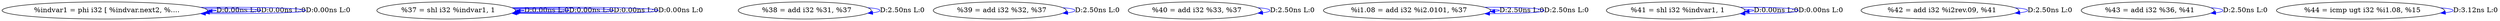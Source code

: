 digraph {
Node0x2ee3530[label="  %indvar1 = phi i32 [ %indvar.next2, %...."];
Node0x2ee3530 -> Node0x2ee3530[label="D:0.00ns L:0",color=blue];
Node0x2ee3530 -> Node0x2ee3530[label="D:0.00ns L:0",color=blue];
Node0x2ee3530 -> Node0x2ee3530[label="D:0.00ns L:0",color=blue];
Node0x2ee3610[label="  %37 = shl i32 %indvar1, 1"];
Node0x2ee3610 -> Node0x2ee3610[label="D:0.00ns L:0",color=blue];
Node0x2ee3610 -> Node0x2ee3610[label="D:0.00ns L:0",color=blue];
Node0x2ee3610 -> Node0x2ee3610[label="D:0.00ns L:0",color=blue];
Node0x2ee3610 -> Node0x2ee3610[label="D:0.00ns L:0",color=blue];
Node0x2ee36f0[label="  %38 = add i32 %31, %37"];
Node0x2ee36f0 -> Node0x2ee36f0[label="D:2.50ns L:0",color=blue];
Node0x2ee37d0[label="  %39 = add i32 %32, %37"];
Node0x2ee37d0 -> Node0x2ee37d0[label="D:2.50ns L:0",color=blue];
Node0x2ee38b0[label="  %40 = add i32 %33, %37"];
Node0x2ee38b0 -> Node0x2ee38b0[label="D:2.50ns L:0",color=blue];
Node0x2ee3990[label="  %i1.08 = add i32 %i2.0101, %37"];
Node0x2ee3990 -> Node0x2ee3990[label="D:2.50ns L:0",color=blue];
Node0x2ee3990 -> Node0x2ee3990[label="D:2.50ns L:0",color=blue];
Node0x2ee3a70[label="  %41 = shl i32 %indvar1, 1"];
Node0x2ee3a70 -> Node0x2ee3a70[label="D:0.00ns L:0",color=blue];
Node0x2ee3a70 -> Node0x2ee3a70[label="D:0.00ns L:0",color=blue];
Node0x2ee3b50[label="  %42 = add i32 %i2rev.09, %41"];
Node0x2ee3b50 -> Node0x2ee3b50[label="D:2.50ns L:0",color=blue];
Node0x2ee3c30[label="  %43 = add i32 %36, %41"];
Node0x2ee3c30 -> Node0x2ee3c30[label="D:2.50ns L:0",color=blue];
Node0x2ee3d10[label="  %44 = icmp ugt i32 %i1.08, %15"];
Node0x2ee3d10 -> Node0x2ee3d10[label="D:3.12ns L:0",color=blue];
}
